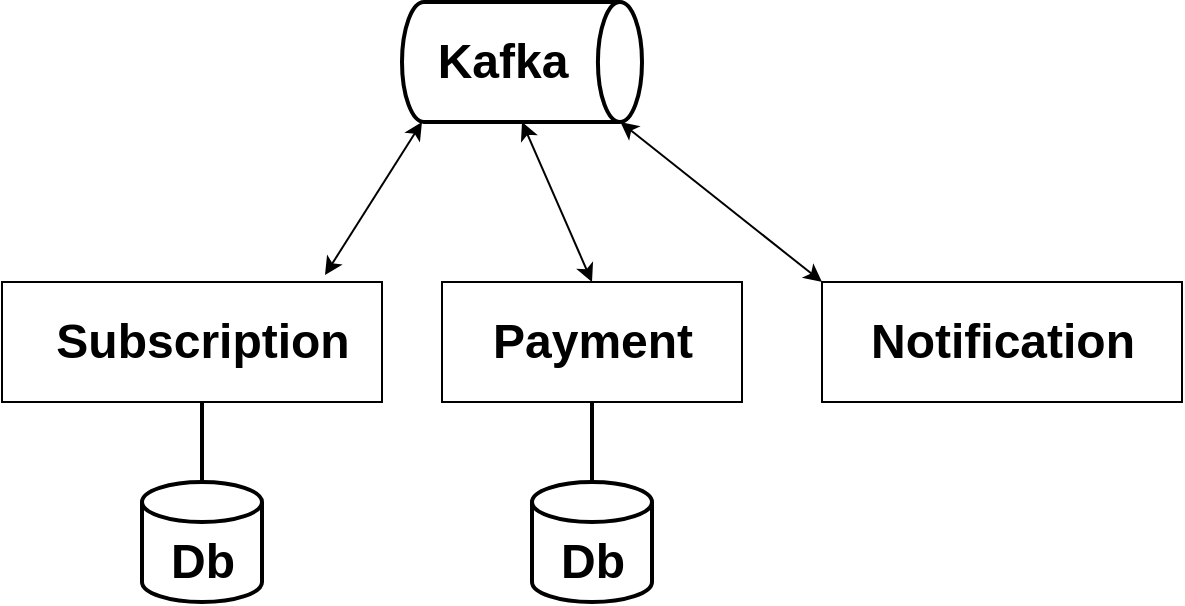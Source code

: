 <mxfile version="26.1.1">
  <diagram name="Sayfa -1" id="bWTLLq3QIxJGjeX0AN4n">
    <mxGraphModel dx="1026" dy="560" grid="1" gridSize="10" guides="1" tooltips="1" connect="1" arrows="1" fold="1" page="1" pageScale="1" pageWidth="827" pageHeight="1169" math="0" shadow="0">
      <root>
        <mxCell id="0" />
        <mxCell id="1" parent="0" />
        <mxCell id="5PvVeW9HgFGZtnE_NLCP-1" value="" style="strokeWidth=2;html=1;shape=mxgraph.flowchart.database;whiteSpace=wrap;" vertex="1" parent="1">
          <mxGeometry x="325" y="260" width="60" height="60" as="geometry" />
        </mxCell>
        <mxCell id="5PvVeW9HgFGZtnE_NLCP-2" value="" style="strokeWidth=2;html=1;shape=mxgraph.flowchart.database;whiteSpace=wrap;" vertex="1" parent="1">
          <mxGeometry x="130" y="260" width="60" height="60" as="geometry" />
        </mxCell>
        <mxCell id="5PvVeW9HgFGZtnE_NLCP-3" value="" style="rounded=0;whiteSpace=wrap;html=1;" vertex="1" parent="1">
          <mxGeometry x="470" y="160" width="180" height="60" as="geometry" />
        </mxCell>
        <mxCell id="5PvVeW9HgFGZtnE_NLCP-4" value="" style="rounded=0;whiteSpace=wrap;html=1;" vertex="1" parent="1">
          <mxGeometry x="280" y="160" width="150" height="60" as="geometry" />
        </mxCell>
        <mxCell id="5PvVeW9HgFGZtnE_NLCP-5" value="" style="rounded=0;whiteSpace=wrap;html=1;" vertex="1" parent="1">
          <mxGeometry x="60" y="160" width="190" height="60" as="geometry" />
        </mxCell>
        <mxCell id="5PvVeW9HgFGZtnE_NLCP-6" value="" style="strokeWidth=2;html=1;shape=mxgraph.flowchart.direct_data;whiteSpace=wrap;" vertex="1" parent="1">
          <mxGeometry x="260" y="20" width="120" height="60" as="geometry" />
        </mxCell>
        <mxCell id="5PvVeW9HgFGZtnE_NLCP-7" value="Db" style="text;strokeColor=none;fillColor=none;html=1;fontSize=24;fontStyle=1;verticalAlign=middle;align=center;" vertex="1" parent="1">
          <mxGeometry x="110" y="280" width="100" height="40" as="geometry" />
        </mxCell>
        <mxCell id="5PvVeW9HgFGZtnE_NLCP-8" value="Db" style="text;strokeColor=none;fillColor=none;html=1;fontSize=24;fontStyle=1;verticalAlign=middle;align=center;" vertex="1" parent="1">
          <mxGeometry x="305" y="280" width="100" height="40" as="geometry" />
        </mxCell>
        <mxCell id="5PvVeW9HgFGZtnE_NLCP-9" value="Kafka" style="text;strokeColor=none;fillColor=none;html=1;fontSize=24;fontStyle=1;verticalAlign=middle;align=center;" vertex="1" parent="1">
          <mxGeometry x="260" y="30" width="100" height="40" as="geometry" />
        </mxCell>
        <mxCell id="5PvVeW9HgFGZtnE_NLCP-10" value="Notification" style="text;strokeColor=none;fillColor=none;html=1;fontSize=24;fontStyle=1;verticalAlign=middle;align=center;" vertex="1" parent="1">
          <mxGeometry x="510" y="170" width="100" height="40" as="geometry" />
        </mxCell>
        <mxCell id="5PvVeW9HgFGZtnE_NLCP-11" value="Payment" style="text;strokeColor=none;fillColor=none;html=1;fontSize=24;fontStyle=1;verticalAlign=middle;align=center;" vertex="1" parent="1">
          <mxGeometry x="315" y="170" width="80" height="40" as="geometry" />
        </mxCell>
        <mxCell id="5PvVeW9HgFGZtnE_NLCP-12" value="Subscription" style="text;strokeColor=none;fillColor=none;html=1;fontSize=24;fontStyle=1;verticalAlign=middle;align=center;" vertex="1" parent="1">
          <mxGeometry x="110" y="170" width="100" height="40" as="geometry" />
        </mxCell>
        <mxCell id="5PvVeW9HgFGZtnE_NLCP-13" value="" style="line;strokeWidth=2;direction=south;html=1;" vertex="1" parent="1">
          <mxGeometry x="155" y="220" width="10" height="40" as="geometry" />
        </mxCell>
        <mxCell id="5PvVeW9HgFGZtnE_NLCP-15" value="" style="line;strokeWidth=2;direction=south;html=1;" vertex="1" parent="1">
          <mxGeometry x="350" y="220" width="10" height="40" as="geometry" />
        </mxCell>
        <mxCell id="5PvVeW9HgFGZtnE_NLCP-16" value="" style="endArrow=classic;startArrow=classic;html=1;rounded=0;exitX=0.91;exitY=1;exitDx=0;exitDy=0;exitPerimeter=0;entryX=0;entryY=0;entryDx=0;entryDy=0;" edge="1" parent="1" source="5PvVeW9HgFGZtnE_NLCP-6" target="5PvVeW9HgFGZtnE_NLCP-3">
          <mxGeometry width="50" height="50" relative="1" as="geometry">
            <mxPoint x="390" y="130" as="sourcePoint" />
            <mxPoint x="440" y="80" as="targetPoint" />
          </mxGeometry>
        </mxCell>
        <mxCell id="5PvVeW9HgFGZtnE_NLCP-17" value="" style="endArrow=classic;startArrow=classic;html=1;rounded=0;exitX=0.5;exitY=0;exitDx=0;exitDy=0;entryX=0.5;entryY=1;entryDx=0;entryDy=0;entryPerimeter=0;" edge="1" parent="1" source="5PvVeW9HgFGZtnE_NLCP-4" target="5PvVeW9HgFGZtnE_NLCP-6">
          <mxGeometry width="50" height="50" relative="1" as="geometry">
            <mxPoint x="260" y="130" as="sourcePoint" />
            <mxPoint x="310" y="80" as="targetPoint" />
          </mxGeometry>
        </mxCell>
        <mxCell id="5PvVeW9HgFGZtnE_NLCP-18" value="" style="endArrow=classic;startArrow=classic;html=1;rounded=0;exitX=0.85;exitY=-0.058;exitDx=0;exitDy=0;exitPerimeter=0;" edge="1" parent="1" source="5PvVeW9HgFGZtnE_NLCP-5">
          <mxGeometry width="50" height="50" relative="1" as="geometry">
            <mxPoint x="220" y="130" as="sourcePoint" />
            <mxPoint x="270" y="80" as="targetPoint" />
            <Array as="points" />
          </mxGeometry>
        </mxCell>
      </root>
    </mxGraphModel>
  </diagram>
</mxfile>
